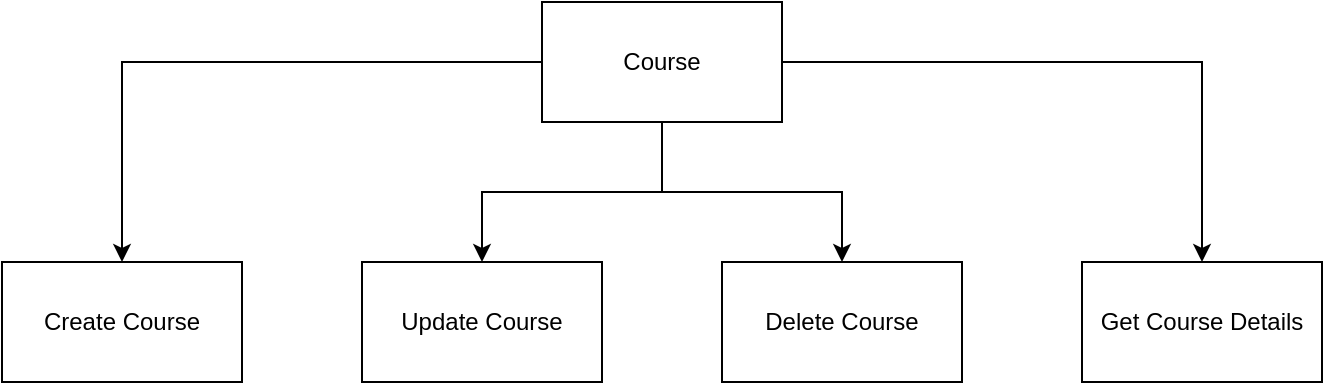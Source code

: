 <mxfile version="21.2.9" type="github">
  <diagram name="Page-1" id="G4DodcpcyrsFpDxfH78B">
    <mxGraphModel dx="1194" dy="648" grid="1" gridSize="10" guides="1" tooltips="1" connect="1" arrows="1" fold="1" page="1" pageScale="1" pageWidth="850" pageHeight="1100" math="0" shadow="0">
      <root>
        <mxCell id="0" />
        <mxCell id="1" parent="0" />
        <mxCell id="oTusDJXpcAcT87zP5PXx-3" style="edgeStyle=orthogonalEdgeStyle;rounded=0;orthogonalLoop=1;jettySize=auto;html=1;entryX=0.5;entryY=0;entryDx=0;entryDy=0;" edge="1" parent="1" source="oTusDJXpcAcT87zP5PXx-1" target="oTusDJXpcAcT87zP5PXx-2">
          <mxGeometry relative="1" as="geometry" />
        </mxCell>
        <mxCell id="oTusDJXpcAcT87zP5PXx-7" style="edgeStyle=orthogonalEdgeStyle;rounded=0;orthogonalLoop=1;jettySize=auto;html=1;entryX=0.5;entryY=0;entryDx=0;entryDy=0;" edge="1" parent="1" source="oTusDJXpcAcT87zP5PXx-1" target="oTusDJXpcAcT87zP5PXx-4">
          <mxGeometry relative="1" as="geometry" />
        </mxCell>
        <mxCell id="oTusDJXpcAcT87zP5PXx-8" style="edgeStyle=orthogonalEdgeStyle;rounded=0;orthogonalLoop=1;jettySize=auto;html=1;entryX=0.5;entryY=0;entryDx=0;entryDy=0;" edge="1" parent="1" source="oTusDJXpcAcT87zP5PXx-1" target="oTusDJXpcAcT87zP5PXx-5">
          <mxGeometry relative="1" as="geometry" />
        </mxCell>
        <mxCell id="oTusDJXpcAcT87zP5PXx-9" style="edgeStyle=orthogonalEdgeStyle;rounded=0;orthogonalLoop=1;jettySize=auto;html=1;entryX=0.5;entryY=0;entryDx=0;entryDy=0;" edge="1" parent="1" source="oTusDJXpcAcT87zP5PXx-1" target="oTusDJXpcAcT87zP5PXx-6">
          <mxGeometry relative="1" as="geometry" />
        </mxCell>
        <mxCell id="oTusDJXpcAcT87zP5PXx-1" value="Course" style="rounded=0;whiteSpace=wrap;html=1;" vertex="1" parent="1">
          <mxGeometry x="390" y="150" width="120" height="60" as="geometry" />
        </mxCell>
        <mxCell id="oTusDJXpcAcT87zP5PXx-2" value="Create Course" style="rounded=0;whiteSpace=wrap;html=1;" vertex="1" parent="1">
          <mxGeometry x="120" y="280" width="120" height="60" as="geometry" />
        </mxCell>
        <mxCell id="oTusDJXpcAcT87zP5PXx-4" value="Update Course" style="rounded=0;whiteSpace=wrap;html=1;" vertex="1" parent="1">
          <mxGeometry x="300" y="280" width="120" height="60" as="geometry" />
        </mxCell>
        <mxCell id="oTusDJXpcAcT87zP5PXx-5" value="Delete Course" style="rounded=0;whiteSpace=wrap;html=1;" vertex="1" parent="1">
          <mxGeometry x="480" y="280" width="120" height="60" as="geometry" />
        </mxCell>
        <mxCell id="oTusDJXpcAcT87zP5PXx-6" value="Get Course Details" style="rounded=0;whiteSpace=wrap;html=1;" vertex="1" parent="1">
          <mxGeometry x="660" y="280" width="120" height="60" as="geometry" />
        </mxCell>
      </root>
    </mxGraphModel>
  </diagram>
</mxfile>
